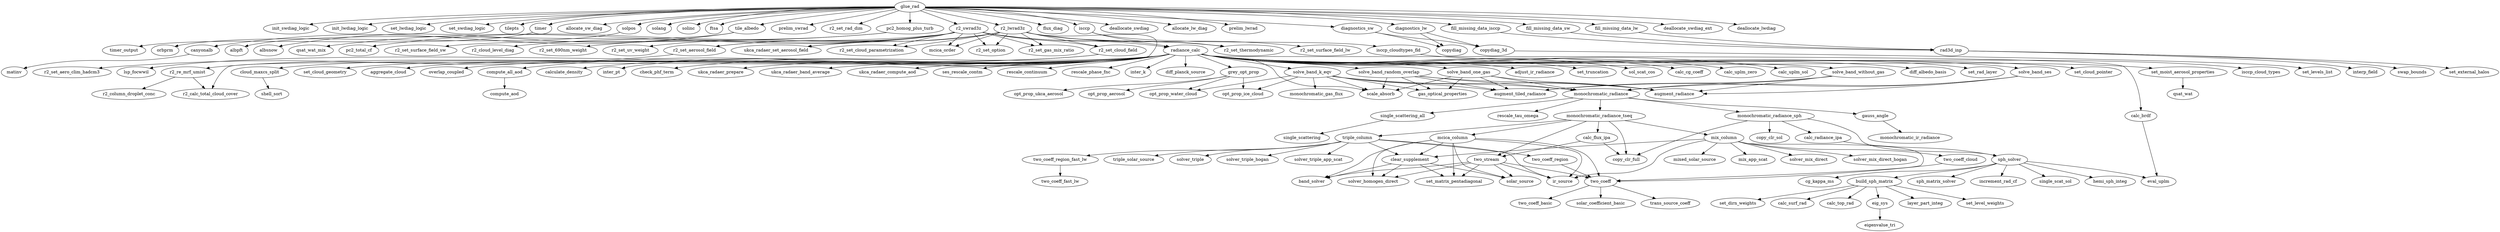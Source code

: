 digraph G {
glue_rad -> init_swdiag_logic;
glue_rad -> init_lwdiag_logic;
glue_rad -> set_lwdiag_logic;
glue_rad -> set_swdiag_logic;
glue_rad -> tilepts;
glue_rad -> timer;
glue_rad -> allocate_sw_diag;
glue_rad -> solpos;
glue_rad -> solang;
glue_rad -> solinc;
glue_rad -> ftsa;
glue_rad -> tile_albedo;
glue_rad -> prelim_swrad;
glue_rad -> r2_set_rad_dim;
glue_rad -> r2_swrad3z;
glue_rad -> fill_missing_data_sw;
glue_rad -> pc2_homog_plus_turb;
glue_rad -> flux_diag;
glue_rad -> diagnostics_sw;
glue_rad -> deallocate_swdiag;
glue_rad -> allocate_lw_diag;
glue_rad -> prelim_lwrad;
glue_rad -> r2_lwrad3z;
glue_rad -> fill_missing_data_lw;
glue_rad -> isccp;
glue_rad -> fill_missing_data_isccp;
glue_rad -> diagnostics_lw;
glue_rad -> deallocate_swdiag_ext;
glue_rad -> deallocate_lwdiag;
timer -> timer_output;
solpos -> orbprm;
tile_albedo -> albpft;
tile_albedo -> albsnow;
tile_albedo -> canyonalb;
canyonalb -> matinv;
r2_swrad3z -> r2_set_690nm_weight;
r2_swrad3z -> r2_set_uv_weight;
r2_swrad3z -> r2_set_option;
r2_swrad3z -> r2_set_surface_field_sw;
r2_swrad3z -> r2_set_gas_mix_ratio;
r2_swrad3z -> r2_set_thermodynamic;
r2_swrad3z -> r2_set_aerosol_field;
r2_swrad3z -> ukca_radaer_set_aerosol_field;
r2_swrad3z -> r2_set_cloud_parametrization;
r2_swrad3z -> r2_set_cloud_field;
r2_swrad3z -> r2_cloud_level_diag;
r2_swrad3z -> mcica_order;
r2_swrad3z -> radiance_calc;
r2_set_aerosol_field -> r2_set_aero_clim_hadcm3;
r2_set_cloud_field -> lsp_focwwil;
r2_set_cloud_field -> r2_re_mrf_umist;
r2_re_mrf_umist -> r2_calc_total_cloud_cover;
r2_re_mrf_umist -> r2_column_droplet_conc;
radiance_calc -> set_truncation;
radiance_calc -> sol_scat_cos;
radiance_calc -> calc_cg_coeff;
radiance_calc -> calc_uplm_zero;
radiance_calc -> calc_uplm_sol;
radiance_calc -> calc_brdf;
radiance_calc -> diff_albedo_basis;
radiance_calc -> set_rad_layer;
radiance_calc -> set_moist_aerosol_properties;
radiance_calc -> set_cloud_pointer;
radiance_calc -> set_cloud_geometry;
radiance_calc -> aggregate_cloud;
radiance_calc -> overlap_coupled;
radiance_calc -> cloud_maxcs_split;
radiance_calc -> calculate_density;
radiance_calc -> inter_pt;
radiance_calc -> check_phf_term;
radiance_calc -> compute_all_aod;
radiance_calc -> ukca_radaer_prepare;
radiance_calc -> ukca_radaer_band_average;
radiance_calc -> ukca_radaer_compute_aod;
radiance_calc -> scale_absorb;
radiance_calc -> ses_rescale_contm;
radiance_calc -> rescale_continuum;
radiance_calc -> grey_opt_prop;
radiance_calc -> rescale_phase_fnc;
radiance_calc -> inter_k;
radiance_calc -> diff_planck_source;
radiance_calc -> solve_band_without_gas;
radiance_calc -> solve_band_one_gas;
radiance_calc -> solve_band_random_overlap;
radiance_calc -> solve_band_k_eqv;
radiance_calc -> solve_band_ses;
radiance_calc -> adjust_ir_radiance;
calc_brdf -> eval_uplm;
set_moist_aerosol_properties -> qsat_wat;
cloud_maxcs_split -> shell_sort;
compute_all_aod -> compute_aod;
grey_opt_prop -> opt_prop_aerosol;
grey_opt_prop -> opt_prop_ukca_aerosol;
grey_opt_prop -> opt_prop_water_cloud;
grey_opt_prop -> opt_prop_ice_cloud;
solve_band_without_gas -> monochromatic_radiance;
solve_band_without_gas -> augment_radiance;
solve_band_without_gas -> augment_tiled_radiance;
monochromatic_radiance -> single_scattering_all;
monochromatic_radiance -> rescale_tau_omega;
monochromatic_radiance -> monochromatic_radiance_tseq;
monochromatic_radiance -> monochromatic_radiance_sph;
monochromatic_radiance -> gauss_angle;
single_scattering_all -> single_scattering;
monochromatic_radiance_tseq -> copy_clr_full;
monochromatic_radiance_tseq -> two_stream;
monochromatic_radiance_tseq -> mcica_column;
monochromatic_radiance_tseq -> mix_column;
monochromatic_radiance_tseq -> triple_column;
monochromatic_radiance_tseq -> calc_flux_ipa;
two_stream -> two_coeff;
two_stream -> solar_source;
two_stream -> ir_source;
two_stream -> set_matrix_pentadiagonal;
two_stream -> band_solver;
two_stream -> solver_homogen_direct;
two_coeff -> two_coeff_basic;
two_coeff -> solar_coefficient_basic;
two_coeff -> trans_source_coeff;
mcica_column -> two_coeff;
mcica_column -> ir_source;
mcica_column -> clear_supplement;
mcica_column -> solar_source;
mcica_column -> solver_homogen_direct;
mcica_column -> set_matrix_pentadiagonal;
mcica_column -> band_solver;
clear_supplement -> solar_source;
clear_supplement -> set_matrix_pentadiagonal;
clear_supplement -> band_solver;
clear_supplement -> solver_homogen_direct;
mix_column -> two_coeff;
mix_column -> ir_source;
mix_column -> two_coeff_cloud;
mix_column -> mixed_solar_source;
mix_column -> mix_app_scat;
mix_column -> solver_mix_direct;
mix_column -> solver_mix_direct_hogan;
mix_column -> clear_supplement;
two_coeff_cloud -> two_coeff;
triple_column -> two_coeff_region;
triple_column -> two_coeff_region_fast_lw;
triple_column -> ir_source;
triple_column -> triple_solar_source;
triple_column -> solver_triple;
triple_column -> solver_triple_hogan;
triple_column -> solver_triple_app_scat;
triple_column -> clear_supplement;
two_coeff_region -> two_coeff;
two_coeff_region_fast_lw -> two_coeff_fast_lw;
calc_flux_ipa -> two_stream;
calc_flux_ipa -> copy_clr_full;
monochromatic_radiance_sph -> copy_clr_full;
monochromatic_radiance_sph -> copy_clr_sol;
monochromatic_radiance_sph -> sph_solver;
monochromatic_radiance_sph -> calc_radiance_ipa;
sph_solver -> eval_uplm;
sph_solver -> hemi_sph_integ;
sph_solver -> cg_kappa_ms;
sph_solver -> build_sph_matrix;
sph_solver -> sph_matrix_solver;
sph_solver -> increment_rad_cf;
sph_solver -> single_scat_sol;
build_sph_matrix -> eig_sys;
build_sph_matrix -> layer_part_integ;
build_sph_matrix -> set_level_weights;
build_sph_matrix -> set_dirn_weights;
build_sph_matrix -> calc_surf_rad;
build_sph_matrix -> calc_top_rad;
eig_sys -> eigenvalue_tri;
calc_radiance_ipa -> sph_solver;
gauss_angle -> monochromatic_ir_radiance;
solve_band_one_gas -> scale_absorb;
solve_band_one_gas -> gas_optical_properties;
solve_band_one_gas -> monochromatic_radiance;
solve_band_one_gas -> augment_radiance;
solve_band_one_gas -> augment_tiled_radiance;
solve_band_random_overlap -> scale_absorb;
solve_band_random_overlap -> gas_optical_properties;
solve_band_random_overlap -> monochromatic_radiance;
solve_band_random_overlap -> augment_radiance;
solve_band_random_overlap -> augment_tiled_radiance;
solve_band_k_eqv -> scale_absorb;
solve_band_k_eqv -> monochromatic_gas_flux;
solve_band_k_eqv -> opt_prop_water_cloud;
solve_band_k_eqv -> opt_prop_ice_cloud;
solve_band_k_eqv -> gas_optical_properties;
solve_band_k_eqv -> monochromatic_radiance;
solve_band_k_eqv -> augment_radiance;
solve_band_k_eqv -> augment_tiled_radiance;
solve_band_ses -> monochromatic_radiance;
solve_band_ses -> augment_radiance;
solve_band_ses -> augment_tiled_radiance;
fill_missing_data_sw -> rad3d_inp;
rad3d_inp -> swap_bounds;
rad3d_inp -> set_external_halos;
rad3d_inp -> interp_field;
pc2_homog_plus_turb -> qsat_wat_mix;
pc2_homog_plus_turb -> pc2_total_cf;
diagnostics_sw -> copydiag_3d;
diagnostics_sw -> copydiag;
copydiag_3d -> set_levels_list;
r2_lwrad3z -> r2_set_option;
r2_lwrad3z -> r2_set_gas_mix_ratio;
r2_lwrad3z -> r2_set_thermodynamic;
r2_lwrad3z -> r2_set_aerosol_field;
r2_lwrad3z -> ukca_radaer_set_aerosol_field;
r2_lwrad3z -> r2_set_cloud_parametrization;
r2_lwrad3z -> r2_set_cloud_field;
r2_lwrad3z -> mcica_order;
r2_lwrad3z -> r2_set_surface_field_lw;
r2_lwrad3z -> radiance_calc;
r2_lwrad3z -> r2_calc_total_cloud_cover;
fill_missing_data_lw -> rad3d_inp;
isccp -> r2_set_thermodynamic;
isccp -> isccp_cloudtypes_fld;
isccp_cloudtypes_fld -> isccp_cloud_types;
fill_missing_data_isccp -> rad3d_inp;
diagnostics_lw -> copydiag_3d;
diagnostics_lw -> copydiag;
}
